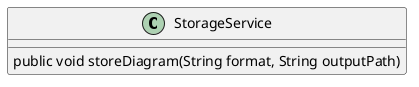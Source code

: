 @startuml
skinparam linetype Ortho
class StorageService {
    public void storeDiagram(String format, String outputPath)
}
@enduml
